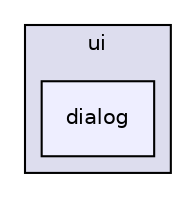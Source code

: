 digraph G {
  compound=true
  node [ fontsize="10", fontname="Helvetica"];
  edge [ labelfontsize="10", labelfontname="Helvetica"];
  subgraph clusterdir_8172b99120729303d882dab2771c72a0 {
    graph [ bgcolor="#ddddee", pencolor="black", label="ui" fontname="Helvetica", fontsize="10", URL="dir_8172b99120729303d882dab2771c72a0.html"]
  dir_4106ab653f93dc78dc54be107178abf0 [shape=box, label="dialog", style="filled", fillcolor="#eeeeff", pencolor="black", URL="dir_4106ab653f93dc78dc54be107178abf0.html"];
  }
}
